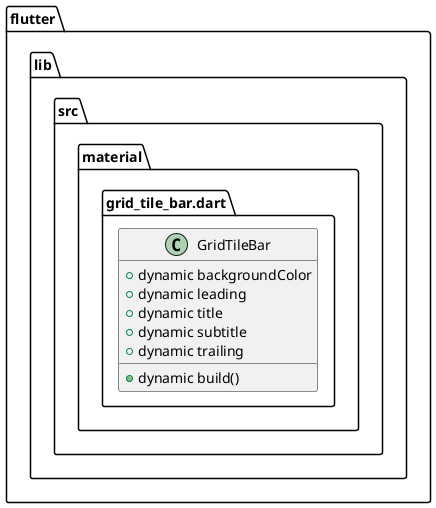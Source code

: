@startuml
set namespaceSeparator ::

class "flutter::lib::src::material::grid_tile_bar.dart::GridTileBar" {
  +dynamic backgroundColor
  +dynamic leading
  +dynamic title
  +dynamic subtitle
  +dynamic trailing
  +dynamic build()
}


@enduml